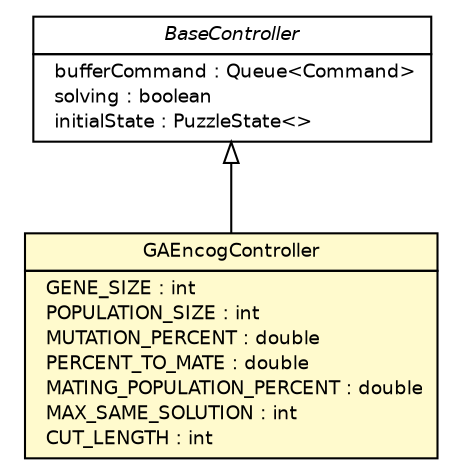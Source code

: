 #!/usr/local/bin/dot
#
# Class diagram 
# Generated by UmlGraph version 4.6 (http://www.spinellis.gr/sw/umlgraph)
#

digraph G {
	edge [fontname="Helvetica",fontsize=10,labelfontname="Helvetica",labelfontsize=10];
	node [fontname="Helvetica",fontsize=10,shape=plaintext];
	// com.googlecode.npuzzle.controller.BaseController
	c422 [label=<<table border="0" cellborder="1" cellspacing="0" cellpadding="2" port="p" href="./BaseController.html">
		<tr><td><table border="0" cellspacing="0" cellpadding="1">
			<tr><td><font face="Helvetica-Oblique"> BaseController </font></td></tr>
		</table></td></tr>
		<tr><td><table border="0" cellspacing="0" cellpadding="1">
			<tr><td align="left">  bufferCommand : Queue&lt;Command&gt; </td></tr>
			<tr><td align="left">  solving : boolean </td></tr>
			<tr><td align="left">  initialState : PuzzleState&lt;&gt; </td></tr>
		</table></td></tr>
		</table>>, fontname="Helvetica", fontcolor="black", fontsize=9.0];
	// com.googlecode.npuzzle.controller.GAEncogController
	c426 [label=<<table border="0" cellborder="1" cellspacing="0" cellpadding="2" port="p" bgcolor="lemonChiffon" href="./GAEncogController.html">
		<tr><td><table border="0" cellspacing="0" cellpadding="1">
			<tr><td> GAEncogController </td></tr>
		</table></td></tr>
		<tr><td><table border="0" cellspacing="0" cellpadding="1">
			<tr><td align="left">  GENE_SIZE : int </td></tr>
			<tr><td align="left">  POPULATION_SIZE : int </td></tr>
			<tr><td align="left">  MUTATION_PERCENT : double </td></tr>
			<tr><td align="left">  PERCENT_TO_MATE : double </td></tr>
			<tr><td align="left">  MATING_POPULATION_PERCENT : double </td></tr>
			<tr><td align="left">  MAX_SAME_SOLUTION : int </td></tr>
			<tr><td align="left">  CUT_LENGTH : int </td></tr>
		</table></td></tr>
		</table>>, fontname="Helvetica", fontcolor="black", fontsize=9.0];
	//com.googlecode.npuzzle.controller.GAEncogController extends com.googlecode.npuzzle.controller.BaseController
	c422:p -> c426:p [dir=back,arrowtail=empty];
}

